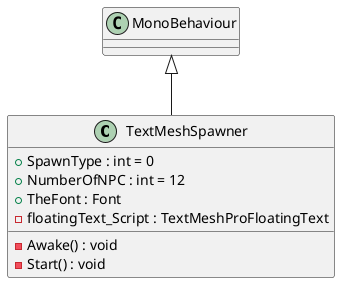 @startuml
class TextMeshSpawner {
    + SpawnType : int = 0
    + NumberOfNPC : int = 12
    + TheFont : Font
    - floatingText_Script : TextMeshProFloatingText
    - Awake() : void
    - Start() : void
}
MonoBehaviour <|-- TextMeshSpawner
@enduml
